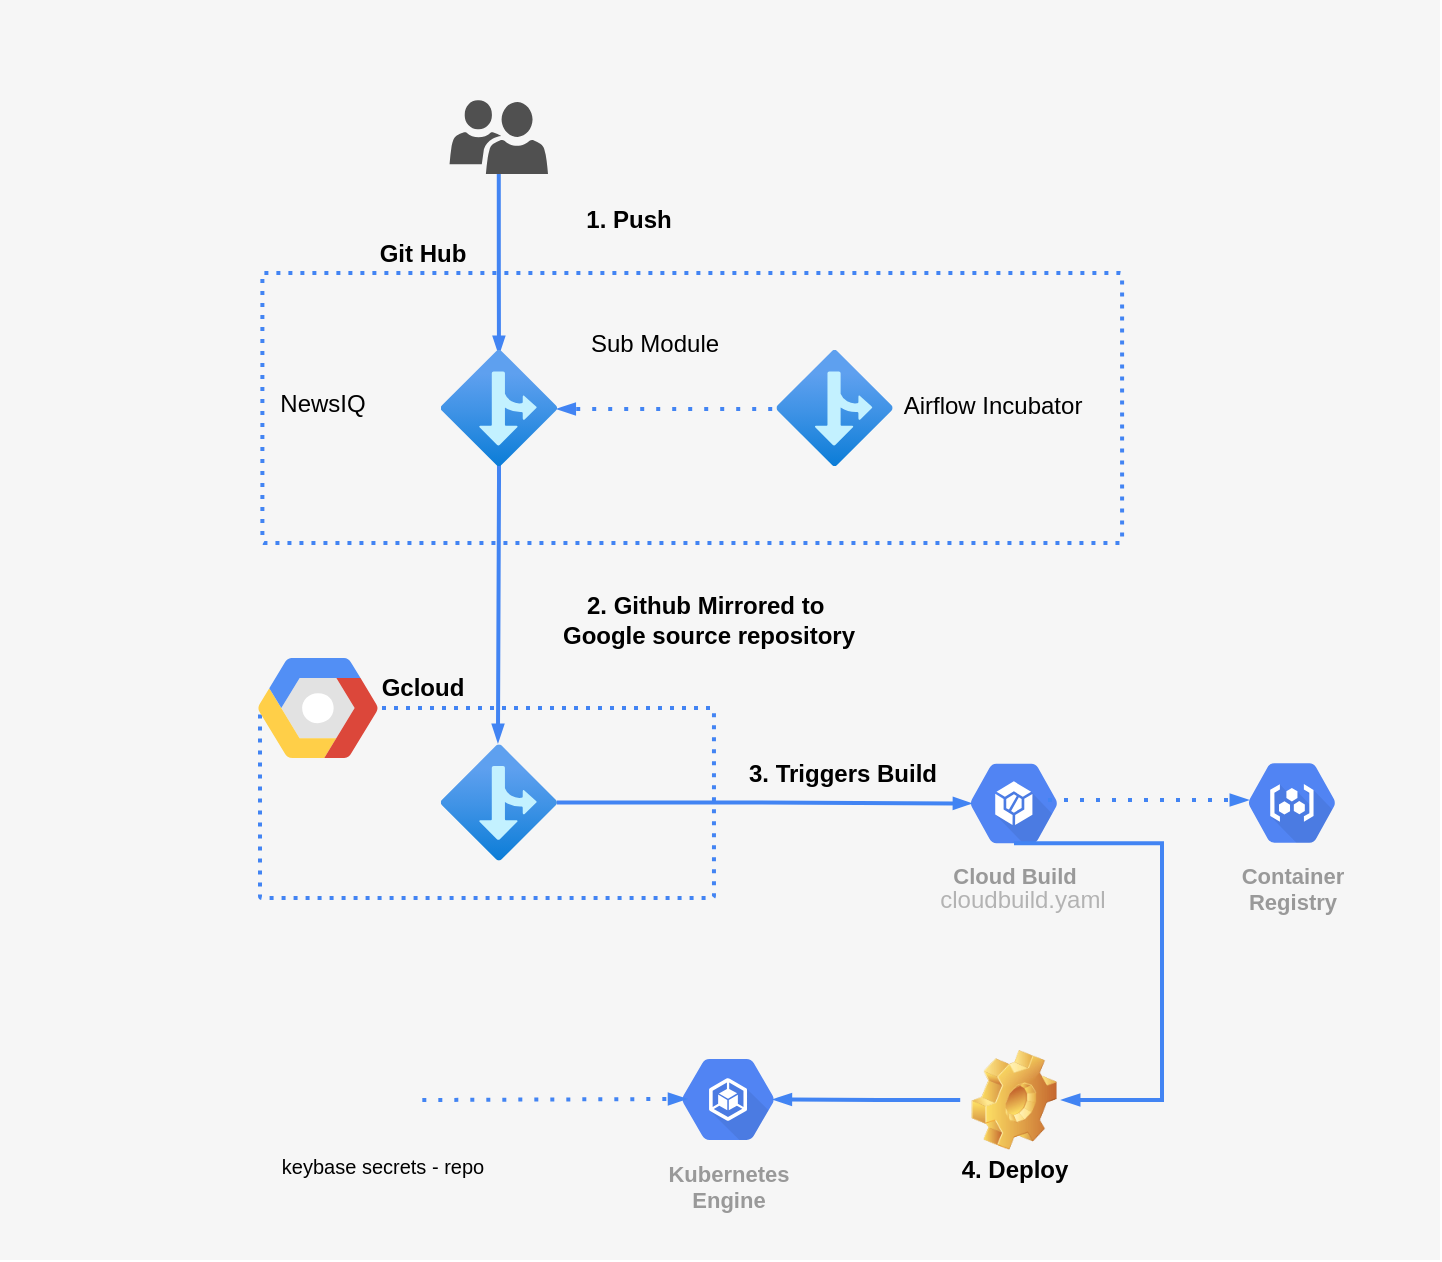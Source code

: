 <mxfile version="13.9.3" type="github">
  <diagram id="f106602c-feb2-e66a-4537-3a34d633f6aa" name="Page-1">
    <mxGraphModel dx="1097" dy="715" grid="1" gridSize="10" guides="1" tooltips="1" connect="1" arrows="1" fold="1" page="1" pageScale="1" pageWidth="1169" pageHeight="827" background="#ffffff" math="0" shadow="0">
      <root>
        <mxCell id="0" />
        <mxCell id="1" parent="0" />
        <mxCell id="14" value="&lt;span style=&quot;color: rgba(0 , 0 , 0 , 0) ; font-family: monospace ; font-size: 0px&quot;&gt;%3CmxGraphModel%3E%3Croot%3E%3CmxCell%20id%3D%220%22%2F%3E%3CmxCell%20id%3D%221%22%20parent%3D%220%22%2F%3E%3CmxCell%20id%3D%222%22%20value%3D%22%26lt%3Bb%26gt%3B1.%20Push%26lt%3B%2Fb%26gt%3B%22%20style%3D%22text%3Bhtml%3D1%3Bresizable%3D0%3Bautosize%3D1%3Balign%3Dcenter%3BverticalAlign%3Dmiddle%3Bpoints%3D%5B%5D%3BfillColor%3Dnone%3BstrokeColor%3Dnone%3Brounded%3D0%3B%22%20vertex%3D%221%22%20parent%3D%221%22%3E%3CmxGeometry%20x%3D%22443.005%22%20y%3D%22160%22%20width%3D%2260%22%20height%3D%2220%22%20as%3D%22geometry%22%2F%3E%3C%2FmxCell%3E%3C%2Froot%3E%3C%2FmxGraphModel%3E&lt;/span&gt;" style="fillColor=#F6F6F6;strokeColor=none;shadow=0;gradientColor=none;fontSize=14;align=left;spacing=10;fontColor=#717171;9E9E9E;verticalAlign=top;spacingTop=-4;fontStyle=0;spacingLeft=40;html=1;" parent="1" vertex="1">
          <mxGeometry x="159" y="60" width="720" height="630" as="geometry" />
        </mxCell>
        <mxCell id="653" value="" style="rounded=1;absoluteArcSize=1;arcSize=2;html=1;strokeColor=#4284F3;gradientColor=none;shadow=0;dashed=1;fontSize=12;fontColor=#9E9E9E;align=left;verticalAlign=top;spacing=10;spacingTop=-4;fillColor=none;dashPattern=1 2;strokeWidth=2;" parent="14" vertex="1">
          <mxGeometry x="131.194" y="136.5" width="429.851" height="135" as="geometry" />
        </mxCell>
        <mxCell id="nLSMo1saLQvY455QotW3-691" value="" style="pointerEvents=1;shadow=0;dashed=0;html=1;strokeColor=none;labelPosition=center;verticalLabelPosition=bottom;verticalAlign=top;align=center;fillColor=#505050;shape=mxgraph.mscae.intune.user_group" vertex="1" parent="14">
          <mxGeometry x="224.78" y="50" width="49.22" height="37" as="geometry" />
        </mxCell>
        <mxCell id="nLSMo1saLQvY455QotW3-696" value="" style="edgeStyle=orthogonalEdgeStyle;fontSize=12;html=1;endArrow=blockThin;endFill=1;rounded=0;strokeWidth=2;endSize=4;startSize=4;dashed=0;strokeColor=#4284F3;exitX=0.5;exitY=1;exitDx=0;exitDy=0;exitPerimeter=0;entryX=0.5;entryY=0;entryDx=0;entryDy=0;" edge="1" parent="14" source="nLSMo1saLQvY455QotW3-691">
          <mxGeometry width="100" relative="1" as="geometry">
            <mxPoint x="206.418" y="147" as="sourcePoint" />
            <mxPoint x="249.478" y="177" as="targetPoint" />
          </mxGeometry>
        </mxCell>
        <mxCell id="nLSMo1saLQvY455QotW3-697" value="" style="edgeStyle=orthogonalEdgeStyle;fontSize=12;html=1;endArrow=blockThin;endFill=1;rounded=0;strokeWidth=2;endSize=4;startSize=4;dashed=1;dashPattern=1 3;strokeColor=#4284F3;entryX=1;entryY=0.5;entryDx=0;entryDy=0;" edge="1" parent="14">
          <mxGeometry width="100" relative="1" as="geometry">
            <mxPoint x="386.104" y="204.493" as="sourcePoint" />
            <mxPoint x="278.792" y="204.493" as="targetPoint" />
          </mxGeometry>
        </mxCell>
        <mxCell id="nLSMo1saLQvY455QotW3-701" value="NewsIQ" style="text;html=1;resizable=0;autosize=1;align=center;verticalAlign=middle;points=[];fillColor=none;strokeColor=none;rounded=0;" vertex="1" parent="14">
          <mxGeometry x="131.194" y="192" width="60" height="20" as="geometry" />
        </mxCell>
        <mxCell id="nLSMo1saLQvY455QotW3-702" value="Sub Module" style="text;html=1;resizable=0;autosize=1;align=center;verticalAlign=middle;points=[];fillColor=none;strokeColor=none;rounded=0;" vertex="1" parent="14">
          <mxGeometry x="287.015" y="162" width="80" height="20" as="geometry" />
        </mxCell>
        <mxCell id="nLSMo1saLQvY455QotW3-703" value="Airflow Incubator" style="text;html=1;resizable=0;autosize=1;align=center;verticalAlign=middle;points=[];fillColor=none;strokeColor=none;rounded=0;" vertex="1" parent="14">
          <mxGeometry x="446.284" y="193" width="100" height="20" as="geometry" />
        </mxCell>
        <mxCell id="nLSMo1saLQvY455QotW3-704" value="" style="rounded=1;absoluteArcSize=1;arcSize=2;html=1;strokeColor=#4284F3;gradientColor=none;shadow=0;dashed=1;fontSize=12;fontColor=#9E9E9E;align=left;verticalAlign=top;spacing=10;spacingTop=-4;fillColor=none;dashPattern=1 2;strokeWidth=2;" vertex="1" parent="14">
          <mxGeometry x="130" y="354" width="226.98" height="95" as="geometry" />
        </mxCell>
        <mxCell id="15" value="" style="shape=mxgraph.gcp2.google_cloud_platform;fillColor=#F6F6F6;strokeColor=none;shadow=0;gradientColor=none;" parent="14" vertex="1">
          <mxGeometry width="60" height="50" relative="1" as="geometry">
            <mxPoint x="128.97" y="329" as="offset" />
          </mxGeometry>
        </mxCell>
        <mxCell id="nLSMo1saLQvY455QotW3-692" value="" style="shape=image;html=1;verticalAlign=top;verticalLabelPosition=bottom;labelBackgroundColor=#ffffff;imageAspect=0;aspect=fixed;image=https://cdn2.iconfinder.com/data/icons/social-icons-circular-color/512/github-128.png" vertex="1" parent="14">
          <mxGeometry x="129" y="108.97" width="54.51" height="54.51" as="geometry" />
        </mxCell>
        <mxCell id="nLSMo1saLQvY455QotW3-706" style="edgeStyle=orthogonalEdgeStyle;rounded=0;orthogonalLoop=1;jettySize=auto;html=1;exitX=0.5;exitY=1;exitDx=0;exitDy=0;" edge="1" parent="14" source="nLSMo1saLQvY455QotW3-704" target="nLSMo1saLQvY455QotW3-704">
          <mxGeometry relative="1" as="geometry" />
        </mxCell>
        <mxCell id="nLSMo1saLQvY455QotW3-709" value="" style="edgeStyle=orthogonalEdgeStyle;fontSize=12;html=1;endArrow=blockThin;endFill=1;rounded=0;strokeWidth=2;endSize=4;startSize=4;dashed=0;strokeColor=#4284F3;exitX=0.5;exitY=1;exitDx=0;exitDy=0;entryX=0.492;entryY=-0.021;entryDx=0;entryDy=0;entryPerimeter=0;" edge="1" parent="14" target="nLSMo1saLQvY455QotW3-744">
          <mxGeometry width="100" relative="1" as="geometry">
            <mxPoint x="249.478" y="219.985" as="sourcePoint" />
            <mxPoint x="249.4" y="380" as="targetPoint" />
            <Array as="points">
              <mxPoint x="250" y="240" />
            </Array>
          </mxGeometry>
        </mxCell>
        <mxCell id="nLSMo1saLQvY455QotW3-727" value="&lt;b&gt;1. Push&lt;/b&gt;" style="text;html=1;resizable=0;autosize=1;align=center;verticalAlign=middle;points=[];fillColor=none;strokeColor=none;rounded=0;" vertex="1" parent="14">
          <mxGeometry x="284.005" y="100" width="60" height="20" as="geometry" />
        </mxCell>
        <mxCell id="nLSMo1saLQvY455QotW3-728" value="&lt;b&gt;2. Github Mirrored to&amp;nbsp;&lt;br&gt;Google source repository&lt;br&gt;&lt;/b&gt;" style="text;html=1;resizable=0;autosize=1;align=center;verticalAlign=middle;points=[];fillColor=none;strokeColor=none;rounded=0;" vertex="1" parent="14">
          <mxGeometry x="274.005" y="295" width="160" height="30" as="geometry" />
        </mxCell>
        <mxCell id="nLSMo1saLQvY455QotW3-732" value="&lt;font color=&quot;#b3b3b3&quot;&gt;cloudbuild.yaml&lt;/font&gt;" style="text;html=1;resizable=0;autosize=1;align=center;verticalAlign=middle;points=[];fillColor=none;strokeColor=none;rounded=0;" vertex="1" parent="14">
          <mxGeometry x="461.044" y="440" width="100" height="20" as="geometry" />
        </mxCell>
        <mxCell id="nLSMo1saLQvY455QotW3-733" value="Container&#xa;Registry" style="html=1;fillColor=#5184F3;strokeColor=none;verticalAlign=top;labelPosition=center;verticalLabelPosition=bottom;align=center;spacingTop=-6;fontSize=11;fontStyle=1;fontColor=#999999;shape=mxgraph.gcp2.hexIcon;prIcon=container_registry" vertex="1" parent="14">
          <mxGeometry x="613" y="372.24" width="66" height="58.5" as="geometry" />
        </mxCell>
        <mxCell id="nLSMo1saLQvY455QotW3-736" value="" style="image;html=1;image=img/lib/clip_art/general/Gear_128x128.png" vertex="1" parent="14">
          <mxGeometry x="480.1" y="525" width="53.9" height="50" as="geometry" />
        </mxCell>
        <mxCell id="nLSMo1saLQvY455QotW3-738" value="&lt;b&gt;3. Triggers Build&lt;br&gt;&lt;/b&gt;" style="text;html=1;resizable=0;autosize=1;align=center;verticalAlign=middle;points=[];fillColor=none;strokeColor=none;rounded=0;" vertex="1" parent="14">
          <mxGeometry x="366.415" y="377.24" width="110" height="20" as="geometry" />
        </mxCell>
        <mxCell id="nLSMo1saLQvY455QotW3-739" value="&lt;b&gt;4. Deploy&lt;br&gt;&lt;/b&gt;" style="text;html=1;resizable=0;autosize=1;align=center;verticalAlign=middle;points=[];fillColor=none;strokeColor=none;rounded=0;" vertex="1" parent="14">
          <mxGeometry x="472.055" y="575" width="70" height="20" as="geometry" />
        </mxCell>
        <mxCell id="nLSMo1saLQvY455QotW3-740" value="Kubernetes&#xa;Engine" style="html=1;fillColor=#5184F3;strokeColor=none;verticalAlign=top;labelPosition=center;verticalLabelPosition=bottom;align=center;spacingTop=-6;fontSize=11;fontStyle=1;fontColor=#999999;shape=mxgraph.gcp2.hexIcon;prIcon=container_engine" vertex="1" parent="14">
          <mxGeometry x="329.1" y="520" width="70" height="59.5" as="geometry" />
        </mxCell>
        <mxCell id="nLSMo1saLQvY455QotW3-741" value="" style="edgeStyle=orthogonalEdgeStyle;fontSize=12;html=1;endArrow=blockThin;endFill=1;rounded=0;strokeWidth=2;endSize=4;startSize=4;dashed=0;strokeColor=#4284F3;entryX=0.825;entryY=0.5;entryDx=0;entryDy=0;entryPerimeter=0;" edge="1" parent="14" source="nLSMo1saLQvY455QotW3-736" target="nLSMo1saLQvY455QotW3-740">
          <mxGeometry width="100" relative="1" as="geometry">
            <mxPoint x="339.1" y="410" as="sourcePoint" />
            <mxPoint x="439.1" y="410" as="targetPoint" />
          </mxGeometry>
        </mxCell>
        <mxCell id="nLSMo1saLQvY455QotW3-742" value="" style="aspect=fixed;html=1;points=[];align=center;image;fontSize=12;image=img/lib/azure2/general/Branch.svg;" vertex="1" parent="14">
          <mxGeometry x="220.44" y="175" width="58" height="58" as="geometry" />
        </mxCell>
        <mxCell id="nLSMo1saLQvY455QotW3-743" value="" style="aspect=fixed;html=1;points=[];align=center;image;fontSize=12;image=img/lib/azure2/general/Branch.svg;" vertex="1" parent="14">
          <mxGeometry x="388.28" y="175" width="58" height="58" as="geometry" />
        </mxCell>
        <mxCell id="nLSMo1saLQvY455QotW3-744" value="" style="aspect=fixed;html=1;points=[];align=center;image;fontSize=12;image=img/lib/azure2/general/Branch.svg;" vertex="1" parent="14">
          <mxGeometry x="220.44" y="372.24" width="58" height="58" as="geometry" />
        </mxCell>
        <mxCell id="nLSMo1saLQvY455QotW3-747" value="" style="shape=image;html=1;verticalAlign=top;verticalLabelPosition=bottom;labelBackgroundColor=#ffffff;imageAspect=0;aspect=fixed;image=https://cdn4.iconfinder.com/data/icons/logos-brands-5/24/keybase-128.png;fillColor=#FF6666;" vertex="1" parent="14">
          <mxGeometry x="165.91" y="527.38" width="45.25" height="45.25" as="geometry" />
        </mxCell>
        <mxCell id="nLSMo1saLQvY455QotW3-748" value="" style="edgeStyle=orthogonalEdgeStyle;fontSize=12;html=1;endArrow=blockThin;endFill=1;rounded=0;strokeWidth=2;endSize=4;startSize=4;dashed=1;dashPattern=1 3;strokeColor=#4284F3;exitX=1;exitY=0.5;exitDx=0;exitDy=0;" edge="1" parent="14" source="nLSMo1saLQvY455QotW3-747">
          <mxGeometry width="100" relative="1" as="geometry">
            <mxPoint x="243.1" y="549.46" as="sourcePoint" />
            <mxPoint x="343.1" y="549.46" as="targetPoint" />
          </mxGeometry>
        </mxCell>
        <mxCell id="nLSMo1saLQvY455QotW3-749" value="&lt;font style=&quot;font-size: 10px&quot;&gt;keybase secrets - repo&lt;/font&gt;" style="text;html=1;resizable=0;autosize=1;align=center;verticalAlign=middle;points=[];fillColor=none;strokeColor=none;rounded=0;" vertex="1" parent="14">
          <mxGeometry x="131.194" y="572.63" width="120" height="20" as="geometry" />
        </mxCell>
        <mxCell id="nLSMo1saLQvY455QotW3-751" value="&lt;b&gt;Git Hub&lt;/b&gt;" style="text;html=1;resizable=0;autosize=1;align=center;verticalAlign=middle;points=[];fillColor=none;strokeColor=none;rounded=0;" vertex="1" parent="14">
          <mxGeometry x="181.005" y="116.5" width="60" height="20" as="geometry" />
        </mxCell>
        <mxCell id="nLSMo1saLQvY455QotW3-781" value="&lt;b&gt;Gcloud&lt;/b&gt;" style="text;html=1;resizable=0;autosize=1;align=center;verticalAlign=middle;points=[];fillColor=none;strokeColor=none;rounded=0;" vertex="1" parent="14">
          <mxGeometry x="181.005" y="334" width="60" height="20" as="geometry" />
        </mxCell>
        <mxCell id="nLSMo1saLQvY455QotW3-730" value="Cloud Build" style="html=1;fillColor=#5184F3;strokeColor=none;verticalAlign=top;labelPosition=center;verticalLabelPosition=bottom;align=center;spacingTop=-6;fontSize=11;fontStyle=1;fontColor=#999999;shape=mxgraph.gcp2.hexIcon;prIcon=container_builder" vertex="1" parent="1">
          <mxGeometry x="633" y="432.49" width="66" height="58.5" as="geometry" />
        </mxCell>
        <mxCell id="nLSMo1saLQvY455QotW3-731" value="" style="edgeStyle=orthogonalEdgeStyle;fontSize=12;html=1;endArrow=blockThin;endFill=1;rounded=0;strokeWidth=2;endSize=4;startSize=4;dashed=0;strokeColor=#4284F3;entryX=0.175;entryY=0.5;entryDx=0;entryDy=0;entryPerimeter=0;" edge="1" parent="1" source="nLSMo1saLQvY455QotW3-744" target="nLSMo1saLQvY455QotW3-730">
          <mxGeometry width="100" relative="1" as="geometry">
            <mxPoint x="442" y="462" as="sourcePoint" />
            <mxPoint x="743" y="420" as="targetPoint" />
          </mxGeometry>
        </mxCell>
        <mxCell id="nLSMo1saLQvY455QotW3-735" value="" style="edgeStyle=orthogonalEdgeStyle;fontSize=12;html=1;endArrow=blockThin;endFill=1;rounded=0;strokeWidth=2;endSize=4;startSize=4;dashed=1;dashPattern=1 3;strokeColor=#4284F3;" edge="1" parent="1">
          <mxGeometry width="100" relative="1" as="geometry">
            <mxPoint x="683" y="460" as="sourcePoint" />
            <mxPoint x="783" y="460" as="targetPoint" />
          </mxGeometry>
        </mxCell>
        <mxCell id="nLSMo1saLQvY455QotW3-737" value="" style="edgeStyle=orthogonalEdgeStyle;fontSize=12;html=1;endArrow=blockThin;endFill=1;rounded=0;strokeWidth=2;endSize=4;startSize=4;dashed=0;strokeColor=#4284F3;exitX=0.5;exitY=0.84;exitDx=0;exitDy=0;exitPerimeter=0;" edge="1" parent="1" source="nLSMo1saLQvY455QotW3-730">
          <mxGeometry width="100" relative="1" as="geometry">
            <mxPoint x="643" y="440" as="sourcePoint" />
            <mxPoint x="690" y="610" as="targetPoint" />
            <Array as="points">
              <mxPoint x="740" y="482" />
              <mxPoint x="740" y="610" />
            </Array>
          </mxGeometry>
        </mxCell>
      </root>
    </mxGraphModel>
  </diagram>
</mxfile>
